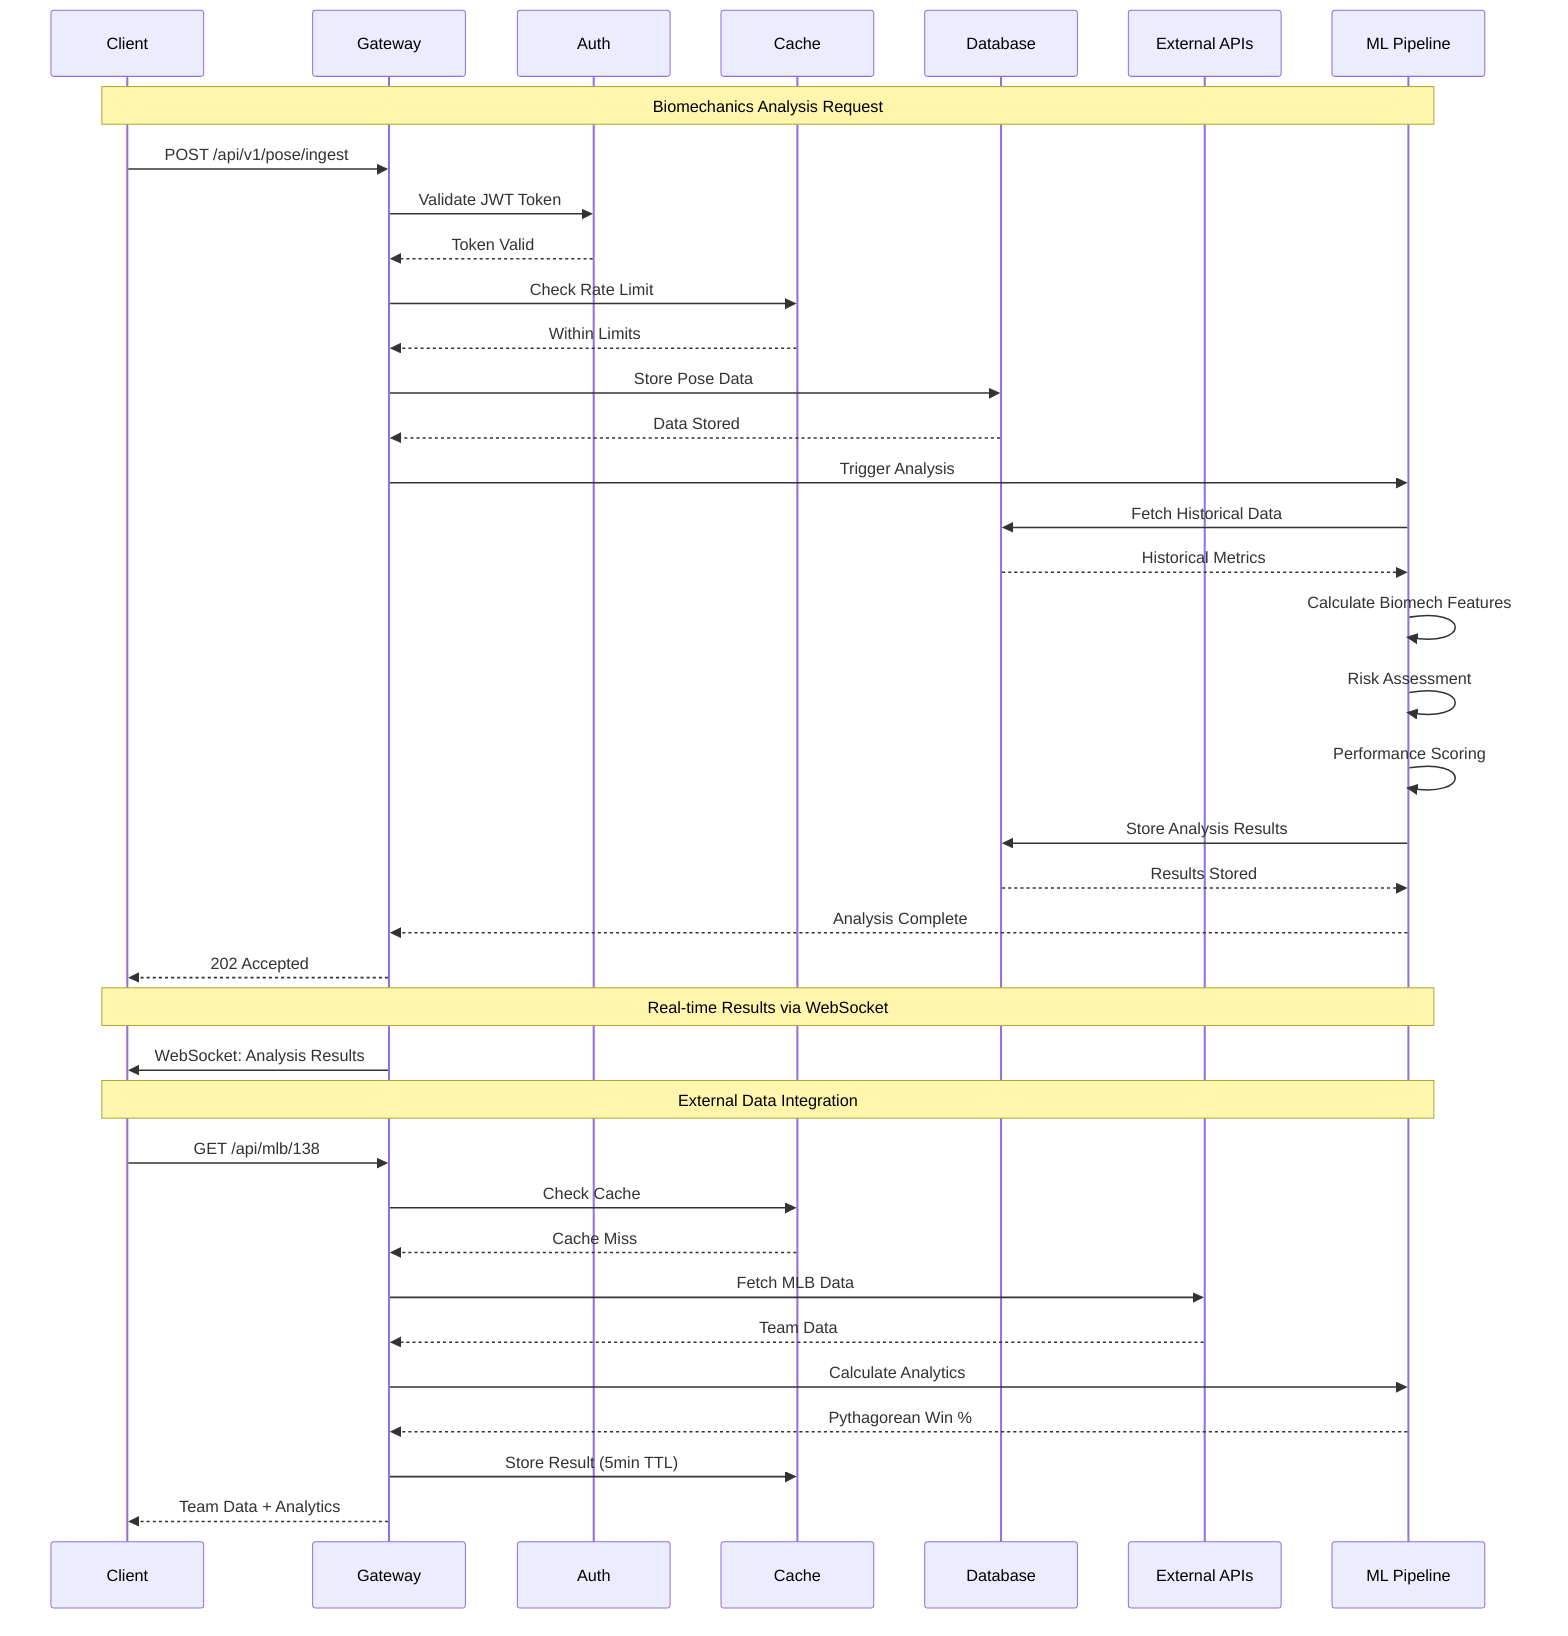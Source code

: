 sequenceDiagram
    participant Client
    participant Gateway
    participant Auth
    participant Cache
    participant Database
    participant ExtAPI as External APIs
    participant ML as ML Pipeline
    
    Note over Client,ML: Biomechanics Analysis Request
    
    Client->>Gateway: POST /api/v1/pose/ingest
    Gateway->>Auth: Validate JWT Token
    Auth-->>Gateway: Token Valid
    
    Gateway->>Cache: Check Rate Limit
    Cache-->>Gateway: Within Limits
    
    Gateway->>Database: Store Pose Data
    Database-->>Gateway: Data Stored
    
    Gateway->>ML: Trigger Analysis
    
    ML->>Database: Fetch Historical Data
    Database-->>ML: Historical Metrics
    
    ML->>ML: Calculate Biomech Features
    ML->>ML: Risk Assessment
    ML->>ML: Performance Scoring
    
    ML->>Database: Store Analysis Results
    Database-->>ML: Results Stored
    
    ML-->>Gateway: Analysis Complete
    Gateway-->>Client: 202 Accepted
    
    Note over Client,ML: Real-time Results via WebSocket
    
    Gateway->>Client: WebSocket: Analysis Results
    
    Note over Client,ML: External Data Integration
    
    Client->>Gateway: GET /api/mlb/138
    Gateway->>Cache: Check Cache
    Cache-->>Gateway: Cache Miss
    
    Gateway->>ExtAPI: Fetch MLB Data
    ExtAPI-->>Gateway: Team Data
    
    Gateway->>ML: Calculate Analytics
    ML-->>Gateway: Pythagorean Win %
    
    Gateway->>Cache: Store Result (5min TTL)
    Gateway-->>Client: Team Data + Analytics